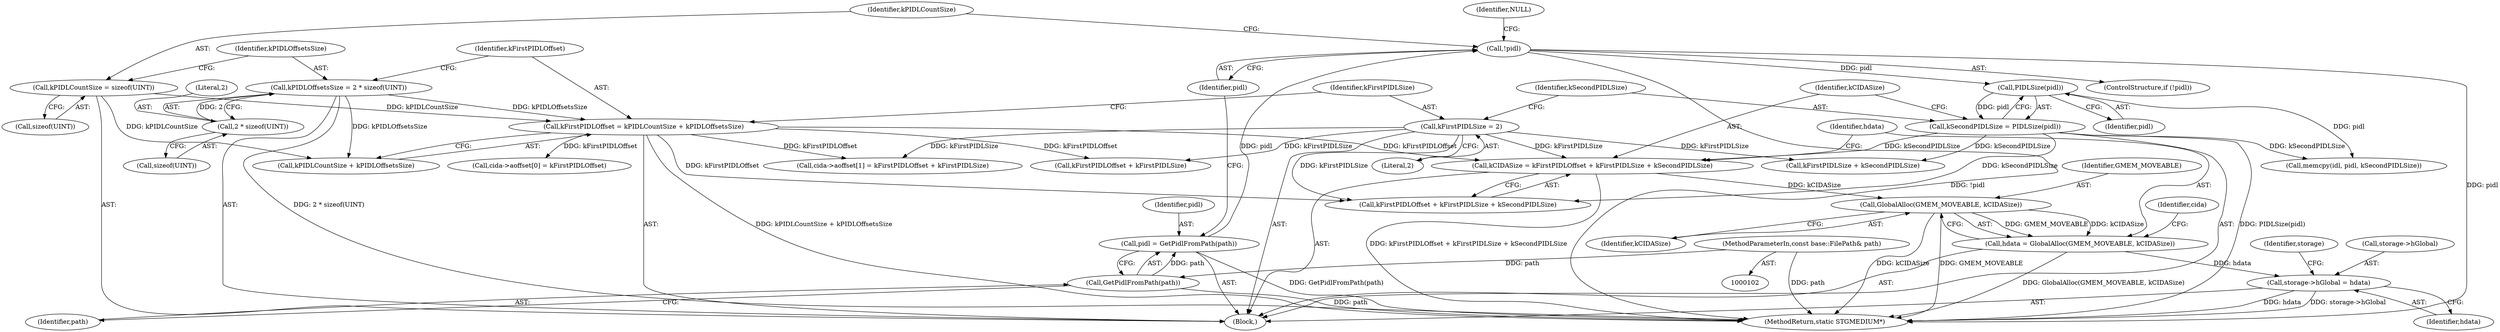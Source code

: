 digraph "0_Chrome_e93dc535728da259ec16d1c3cc393f80b25f64ae_12@integer" {
"1000143" [label="(Call,kCIDASize = kFirstPIDLOffset + kFirstPIDLSize + kSecondPIDLSize)"];
"1000128" [label="(Call,kFirstPIDLOffset = kPIDLCountSize + kPIDLOffsetsSize)"];
"1000116" [label="(Call,kPIDLCountSize = sizeof(UINT))"];
"1000121" [label="(Call,kPIDLOffsetsSize = 2 * sizeof(UINT))"];
"1000123" [label="(Call,2 * sizeof(UINT))"];
"1000134" [label="(Call,kFirstPIDLSize = 2)"];
"1000138" [label="(Call,kSecondPIDLSize = PIDLSize(pidl))"];
"1000140" [label="(Call,PIDLSize(pidl))"];
"1000111" [label="(Call,!pidl)"];
"1000106" [label="(Call,pidl = GetPidlFromPath(path))"];
"1000108" [label="(Call,GetPidlFromPath(path))"];
"1000103" [label="(MethodParameterIn,const base::FilePath& path)"];
"1000153" [label="(Call,GlobalAlloc(GMEM_MOVEABLE, kCIDASize))"];
"1000151" [label="(Call,hdata = GlobalAlloc(GMEM_MOVEABLE, kCIDASize))"];
"1000219" [label="(Call,storage->hGlobal = hdata)"];
"1000109" [label="(Identifier,path)"];
"1000124" [label="(Literal,2)"];
"1000141" [label="(Identifier,pidl)"];
"1000121" [label="(Call,kPIDLOffsetsSize = 2 * sizeof(UINT))"];
"1000151" [label="(Call,hdata = GlobalAlloc(GMEM_MOVEABLE, kCIDASize))"];
"1000147" [label="(Call,kFirstPIDLSize + kSecondPIDLSize)"];
"1000153" [label="(Call,GlobalAlloc(GMEM_MOVEABLE, kCIDASize))"];
"1000219" [label="(Call,storage->hGlobal = hdata)"];
"1000129" [label="(Identifier,kFirstPIDLOffset)"];
"1000122" [label="(Identifier,kPIDLOffsetsSize)"];
"1000152" [label="(Identifier,hdata)"];
"1000118" [label="(Call,sizeof(UINT))"];
"1000231" [label="(MethodReturn,static STGMEDIUM*)"];
"1000112" [label="(Identifier,pidl)"];
"1000223" [label="(Identifier,hdata)"];
"1000139" [label="(Identifier,kSecondPIDLSize)"];
"1000125" [label="(Call,sizeof(UINT))"];
"1000114" [label="(Identifier,NULL)"];
"1000159" [label="(Identifier,cida)"];
"1000107" [label="(Identifier,pidl)"];
"1000143" [label="(Call,kCIDASize = kFirstPIDLOffset + kFirstPIDLSize + kSecondPIDLSize)"];
"1000136" [label="(Literal,2)"];
"1000110" [label="(ControlStructure,if (!pidl))"];
"1000166" [label="(Call,cida->aoffset[0] = kFirstPIDLOffset)"];
"1000104" [label="(Block,)"];
"1000106" [label="(Call,pidl = GetPidlFromPath(path))"];
"1000116" [label="(Call,kPIDLCountSize = sizeof(UINT))"];
"1000173" [label="(Call,cida->aoffset[1] = kFirstPIDLOffset + kFirstPIDLSize)"];
"1000128" [label="(Call,kFirstPIDLOffset = kPIDLCountSize + kPIDLOffsetsSize)"];
"1000123" [label="(Call,2 * sizeof(UINT))"];
"1000138" [label="(Call,kSecondPIDLSize = PIDLSize(pidl))"];
"1000179" [label="(Call,kFirstPIDLOffset + kFirstPIDLSize)"];
"1000155" [label="(Identifier,kCIDASize)"];
"1000220" [label="(Call,storage->hGlobal)"];
"1000111" [label="(Call,!pidl)"];
"1000134" [label="(Call,kFirstPIDLSize = 2)"];
"1000209" [label="(Call,memcpy(idl, pidl, kSecondPIDLSize))"];
"1000226" [label="(Identifier,storage)"];
"1000145" [label="(Call,kFirstPIDLOffset + kFirstPIDLSize + kSecondPIDLSize)"];
"1000140" [label="(Call,PIDLSize(pidl))"];
"1000108" [label="(Call,GetPidlFromPath(path))"];
"1000154" [label="(Identifier,GMEM_MOVEABLE)"];
"1000103" [label="(MethodParameterIn,const base::FilePath& path)"];
"1000135" [label="(Identifier,kFirstPIDLSize)"];
"1000117" [label="(Identifier,kPIDLCountSize)"];
"1000144" [label="(Identifier,kCIDASize)"];
"1000130" [label="(Call,kPIDLCountSize + kPIDLOffsetsSize)"];
"1000143" -> "1000104"  [label="AST: "];
"1000143" -> "1000145"  [label="CFG: "];
"1000144" -> "1000143"  [label="AST: "];
"1000145" -> "1000143"  [label="AST: "];
"1000152" -> "1000143"  [label="CFG: "];
"1000143" -> "1000231"  [label="DDG: kFirstPIDLOffset + kFirstPIDLSize + kSecondPIDLSize"];
"1000128" -> "1000143"  [label="DDG: kFirstPIDLOffset"];
"1000134" -> "1000143"  [label="DDG: kFirstPIDLSize"];
"1000138" -> "1000143"  [label="DDG: kSecondPIDLSize"];
"1000143" -> "1000153"  [label="DDG: kCIDASize"];
"1000128" -> "1000104"  [label="AST: "];
"1000128" -> "1000130"  [label="CFG: "];
"1000129" -> "1000128"  [label="AST: "];
"1000130" -> "1000128"  [label="AST: "];
"1000135" -> "1000128"  [label="CFG: "];
"1000128" -> "1000231"  [label="DDG: kPIDLCountSize + kPIDLOffsetsSize"];
"1000116" -> "1000128"  [label="DDG: kPIDLCountSize"];
"1000121" -> "1000128"  [label="DDG: kPIDLOffsetsSize"];
"1000128" -> "1000145"  [label="DDG: kFirstPIDLOffset"];
"1000128" -> "1000166"  [label="DDG: kFirstPIDLOffset"];
"1000128" -> "1000173"  [label="DDG: kFirstPIDLOffset"];
"1000128" -> "1000179"  [label="DDG: kFirstPIDLOffset"];
"1000116" -> "1000104"  [label="AST: "];
"1000116" -> "1000118"  [label="CFG: "];
"1000117" -> "1000116"  [label="AST: "];
"1000118" -> "1000116"  [label="AST: "];
"1000122" -> "1000116"  [label="CFG: "];
"1000116" -> "1000130"  [label="DDG: kPIDLCountSize"];
"1000121" -> "1000104"  [label="AST: "];
"1000121" -> "1000123"  [label="CFG: "];
"1000122" -> "1000121"  [label="AST: "];
"1000123" -> "1000121"  [label="AST: "];
"1000129" -> "1000121"  [label="CFG: "];
"1000121" -> "1000231"  [label="DDG: 2 * sizeof(UINT)"];
"1000123" -> "1000121"  [label="DDG: 2"];
"1000121" -> "1000130"  [label="DDG: kPIDLOffsetsSize"];
"1000123" -> "1000125"  [label="CFG: "];
"1000124" -> "1000123"  [label="AST: "];
"1000125" -> "1000123"  [label="AST: "];
"1000134" -> "1000104"  [label="AST: "];
"1000134" -> "1000136"  [label="CFG: "];
"1000135" -> "1000134"  [label="AST: "];
"1000136" -> "1000134"  [label="AST: "];
"1000139" -> "1000134"  [label="CFG: "];
"1000134" -> "1000145"  [label="DDG: kFirstPIDLSize"];
"1000134" -> "1000147"  [label="DDG: kFirstPIDLSize"];
"1000134" -> "1000173"  [label="DDG: kFirstPIDLSize"];
"1000134" -> "1000179"  [label="DDG: kFirstPIDLSize"];
"1000138" -> "1000104"  [label="AST: "];
"1000138" -> "1000140"  [label="CFG: "];
"1000139" -> "1000138"  [label="AST: "];
"1000140" -> "1000138"  [label="AST: "];
"1000144" -> "1000138"  [label="CFG: "];
"1000138" -> "1000231"  [label="DDG: PIDLSize(pidl)"];
"1000140" -> "1000138"  [label="DDG: pidl"];
"1000138" -> "1000145"  [label="DDG: kSecondPIDLSize"];
"1000138" -> "1000147"  [label="DDG: kSecondPIDLSize"];
"1000138" -> "1000209"  [label="DDG: kSecondPIDLSize"];
"1000140" -> "1000141"  [label="CFG: "];
"1000141" -> "1000140"  [label="AST: "];
"1000111" -> "1000140"  [label="DDG: pidl"];
"1000140" -> "1000209"  [label="DDG: pidl"];
"1000111" -> "1000110"  [label="AST: "];
"1000111" -> "1000112"  [label="CFG: "];
"1000112" -> "1000111"  [label="AST: "];
"1000114" -> "1000111"  [label="CFG: "];
"1000117" -> "1000111"  [label="CFG: "];
"1000111" -> "1000231"  [label="DDG: pidl"];
"1000111" -> "1000231"  [label="DDG: !pidl"];
"1000106" -> "1000111"  [label="DDG: pidl"];
"1000106" -> "1000104"  [label="AST: "];
"1000106" -> "1000108"  [label="CFG: "];
"1000107" -> "1000106"  [label="AST: "];
"1000108" -> "1000106"  [label="AST: "];
"1000112" -> "1000106"  [label="CFG: "];
"1000106" -> "1000231"  [label="DDG: GetPidlFromPath(path)"];
"1000108" -> "1000106"  [label="DDG: path"];
"1000108" -> "1000109"  [label="CFG: "];
"1000109" -> "1000108"  [label="AST: "];
"1000108" -> "1000231"  [label="DDG: path"];
"1000103" -> "1000108"  [label="DDG: path"];
"1000103" -> "1000102"  [label="AST: "];
"1000103" -> "1000231"  [label="DDG: path"];
"1000153" -> "1000151"  [label="AST: "];
"1000153" -> "1000155"  [label="CFG: "];
"1000154" -> "1000153"  [label="AST: "];
"1000155" -> "1000153"  [label="AST: "];
"1000151" -> "1000153"  [label="CFG: "];
"1000153" -> "1000231"  [label="DDG: kCIDASize"];
"1000153" -> "1000231"  [label="DDG: GMEM_MOVEABLE"];
"1000153" -> "1000151"  [label="DDG: GMEM_MOVEABLE"];
"1000153" -> "1000151"  [label="DDG: kCIDASize"];
"1000151" -> "1000104"  [label="AST: "];
"1000152" -> "1000151"  [label="AST: "];
"1000159" -> "1000151"  [label="CFG: "];
"1000151" -> "1000231"  [label="DDG: GlobalAlloc(GMEM_MOVEABLE, kCIDASize)"];
"1000151" -> "1000219"  [label="DDG: hdata"];
"1000219" -> "1000104"  [label="AST: "];
"1000219" -> "1000223"  [label="CFG: "];
"1000220" -> "1000219"  [label="AST: "];
"1000223" -> "1000219"  [label="AST: "];
"1000226" -> "1000219"  [label="CFG: "];
"1000219" -> "1000231"  [label="DDG: hdata"];
"1000219" -> "1000231"  [label="DDG: storage->hGlobal"];
}
